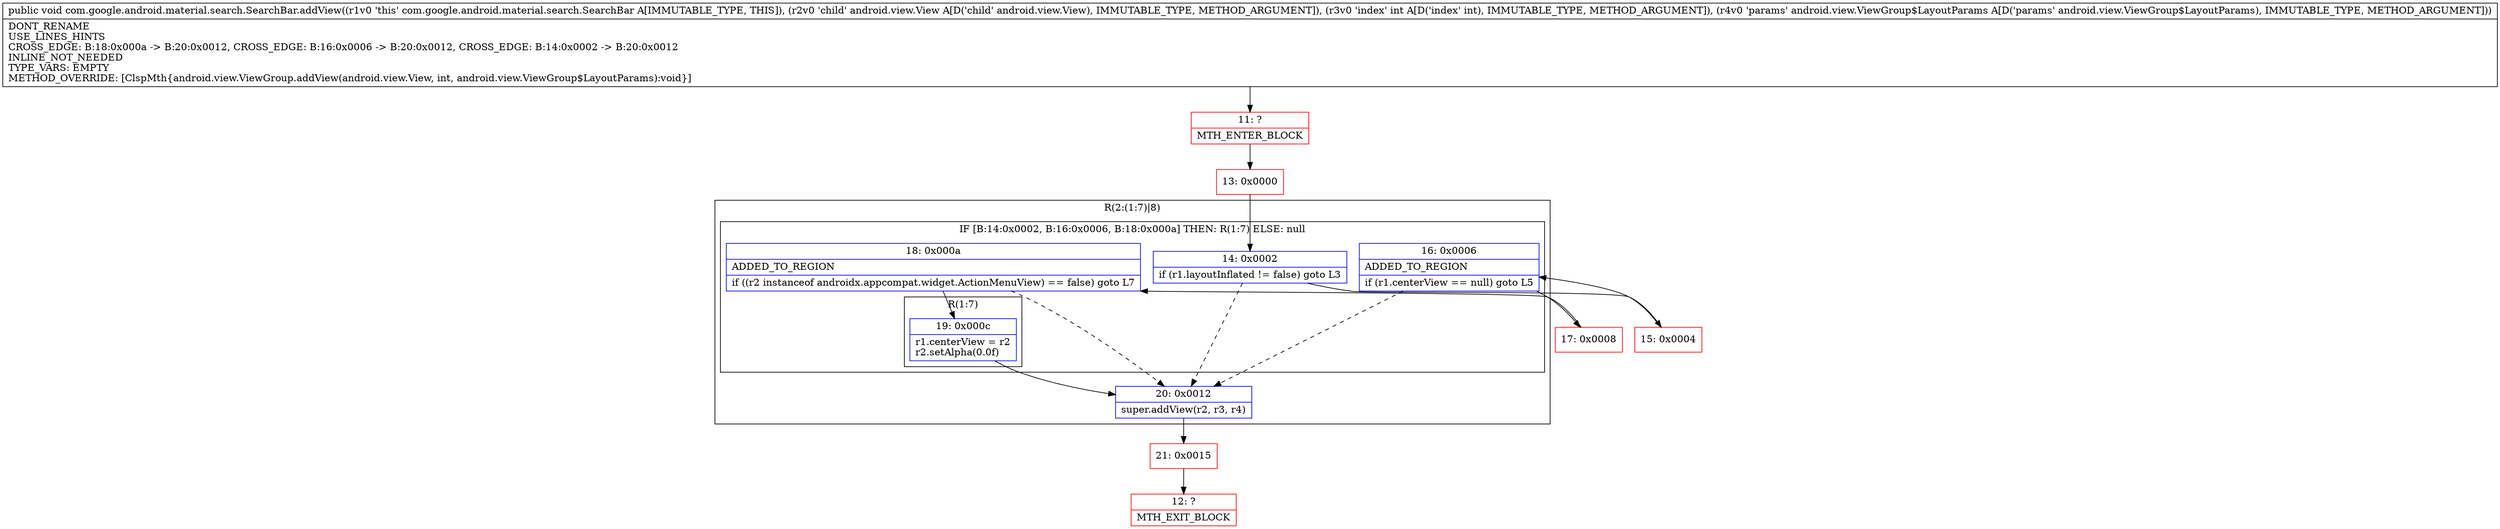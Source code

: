 digraph "CFG forcom.google.android.material.search.SearchBar.addView(Landroid\/view\/View;ILandroid\/view\/ViewGroup$LayoutParams;)V" {
subgraph cluster_Region_1952629423 {
label = "R(2:(1:7)|8)";
node [shape=record,color=blue];
subgraph cluster_IfRegion_561198401 {
label = "IF [B:14:0x0002, B:16:0x0006, B:18:0x000a] THEN: R(1:7) ELSE: null";
node [shape=record,color=blue];
Node_14 [shape=record,label="{14\:\ 0x0002|if (r1.layoutInflated != false) goto L3\l}"];
Node_16 [shape=record,label="{16\:\ 0x0006|ADDED_TO_REGION\l|if (r1.centerView == null) goto L5\l}"];
Node_18 [shape=record,label="{18\:\ 0x000a|ADDED_TO_REGION\l|if ((r2 instanceof androidx.appcompat.widget.ActionMenuView) == false) goto L7\l}"];
subgraph cluster_Region_365820466 {
label = "R(1:7)";
node [shape=record,color=blue];
Node_19 [shape=record,label="{19\:\ 0x000c|r1.centerView = r2\lr2.setAlpha(0.0f)\l}"];
}
}
Node_20 [shape=record,label="{20\:\ 0x0012|super.addView(r2, r3, r4)\l}"];
}
Node_11 [shape=record,color=red,label="{11\:\ ?|MTH_ENTER_BLOCK\l}"];
Node_13 [shape=record,color=red,label="{13\:\ 0x0000}"];
Node_15 [shape=record,color=red,label="{15\:\ 0x0004}"];
Node_17 [shape=record,color=red,label="{17\:\ 0x0008}"];
Node_21 [shape=record,color=red,label="{21\:\ 0x0015}"];
Node_12 [shape=record,color=red,label="{12\:\ ?|MTH_EXIT_BLOCK\l}"];
MethodNode[shape=record,label="{public void com.google.android.material.search.SearchBar.addView((r1v0 'this' com.google.android.material.search.SearchBar A[IMMUTABLE_TYPE, THIS]), (r2v0 'child' android.view.View A[D('child' android.view.View), IMMUTABLE_TYPE, METHOD_ARGUMENT]), (r3v0 'index' int A[D('index' int), IMMUTABLE_TYPE, METHOD_ARGUMENT]), (r4v0 'params' android.view.ViewGroup$LayoutParams A[D('params' android.view.ViewGroup$LayoutParams), IMMUTABLE_TYPE, METHOD_ARGUMENT]))  | DONT_RENAME\lUSE_LINES_HINTS\lCROSS_EDGE: B:18:0x000a \-\> B:20:0x0012, CROSS_EDGE: B:16:0x0006 \-\> B:20:0x0012, CROSS_EDGE: B:14:0x0002 \-\> B:20:0x0012\lINLINE_NOT_NEEDED\lTYPE_VARS: EMPTY\lMETHOD_OVERRIDE: [ClspMth\{android.view.ViewGroup.addView(android.view.View, int, android.view.ViewGroup$LayoutParams):void\}]\l}"];
MethodNode -> Node_11;Node_14 -> Node_15;
Node_14 -> Node_20[style=dashed];
Node_16 -> Node_17;
Node_16 -> Node_20[style=dashed];
Node_18 -> Node_19;
Node_18 -> Node_20[style=dashed];
Node_19 -> Node_20;
Node_20 -> Node_21;
Node_11 -> Node_13;
Node_13 -> Node_14;
Node_15 -> Node_16;
Node_17 -> Node_18;
Node_21 -> Node_12;
}

